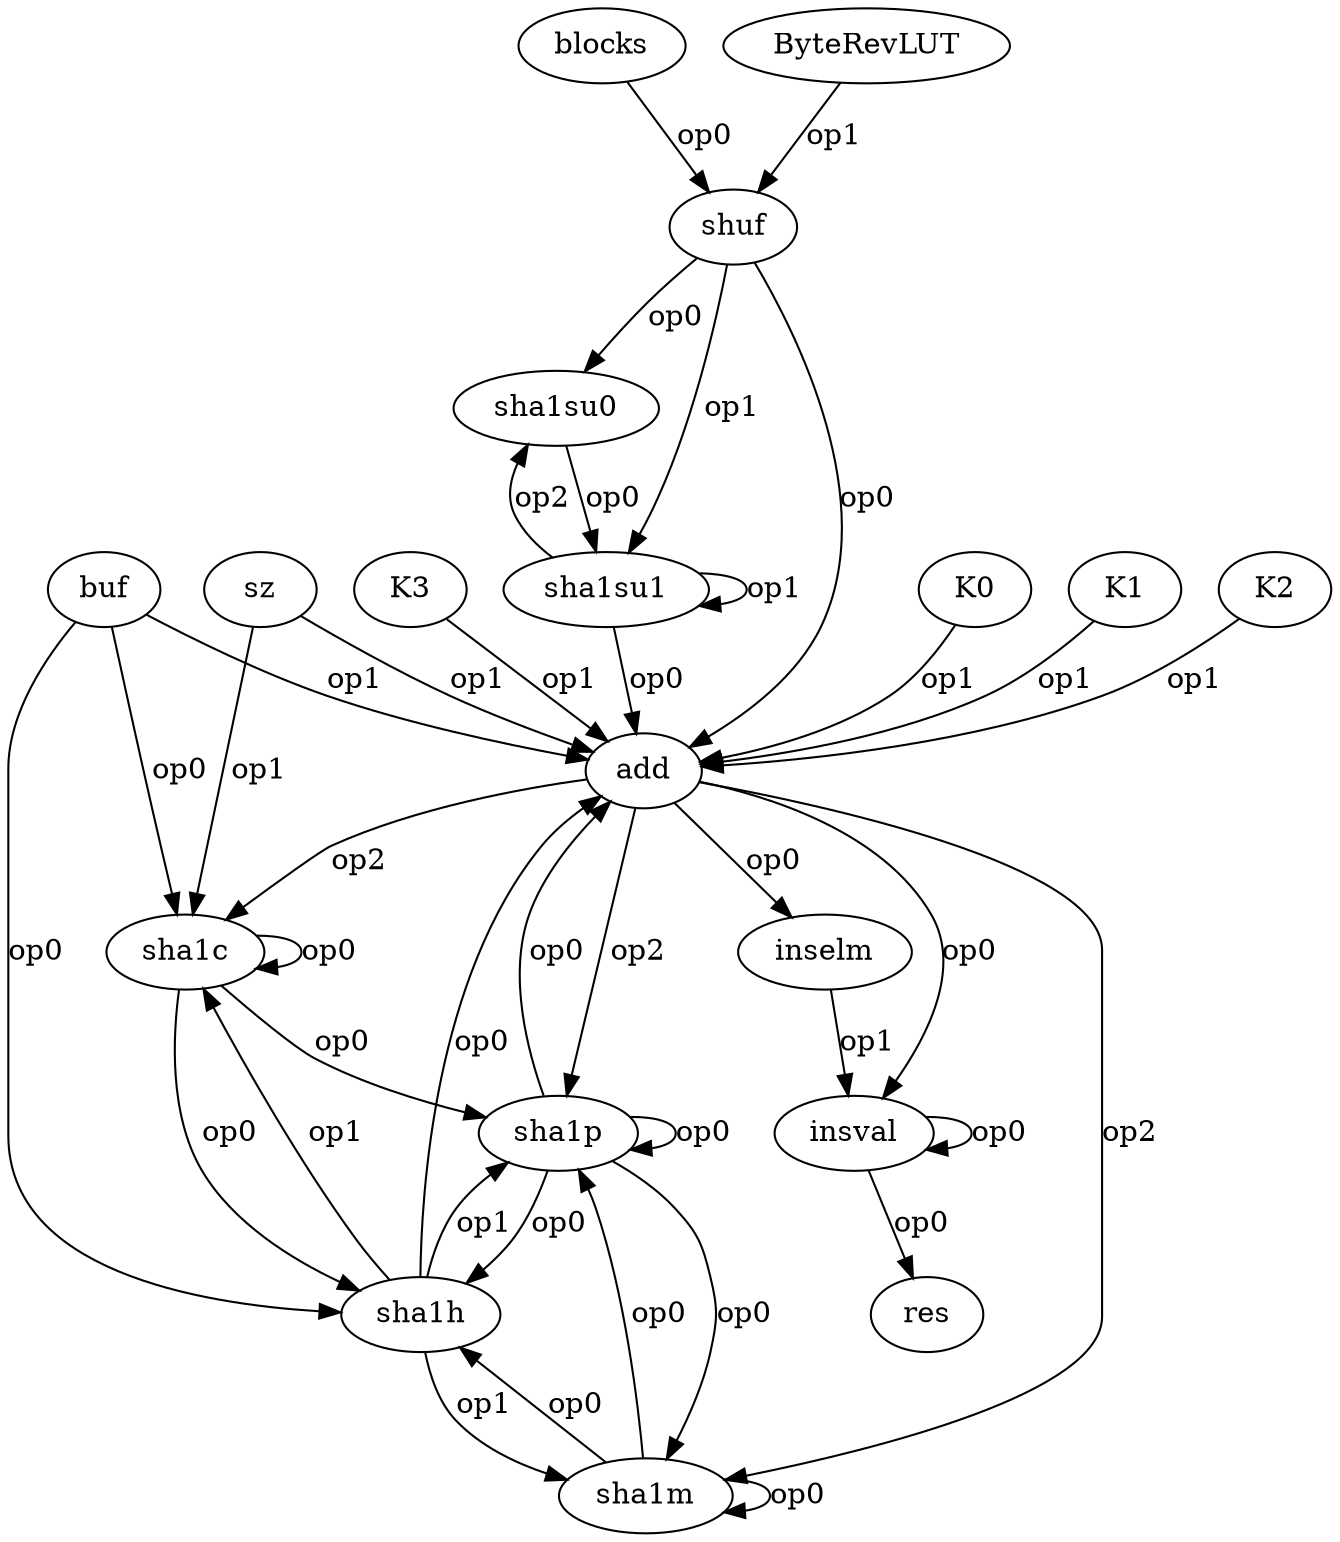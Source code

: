 digraph "" {
	blocks -> shuf	[label=op0];
	shuf -> add	[label=op0];
	shuf -> sha1su0	[label=op0];
	shuf -> sha1su1	[label=op1];
	ByteRevLUT -> shuf	[label=op1];
	add -> sha1c	[label=op2];
	add -> sha1p	[label=op2];
	add -> sha1m	[label=op2];
	add -> inselm	[label=op0];
	add -> insval	[label=op0];
	K0 -> add	[label=op1];
	buf -> add	[label=op1];
	buf -> sha1h	[label=op0];
	buf -> sha1c	[label=op0];
	sha1h -> add	[label=op0];
	sha1h -> sha1c	[label=op1];
	sha1h -> sha1p	[label=op1];
	sha1h -> sha1m	[label=op1];
	sha1c -> sha1h	[label=op0];
	sha1c -> sha1c	[label=op0];
	sha1c -> sha1p	[label=op0];
	sz -> add	[label=op1];
	sz -> sha1c	[label=op1];
	sha1su0 -> sha1su1	[label=op0];
	sha1su1 -> add	[label=op0];
	sha1su1 -> sha1su0	[label=op2];
	sha1su1 -> sha1su1	[label=op1];
	K1 -> add	[label=op1];
	sha1p -> add	[label=op0];
	sha1p -> sha1h	[label=op0];
	sha1p -> sha1p	[label=op0];
	sha1p -> sha1m	[label=op0];
	K2 -> add	[label=op1];
	sha1m -> sha1h	[label=op0];
	sha1m -> sha1p	[label=op0];
	sha1m -> sha1m	[label=op0];
	K3 -> add	[label=op1];
	inselm -> insval	[label=op1];
	insval -> insval	[label=op0];
	insval -> res	[label=op0];
}

